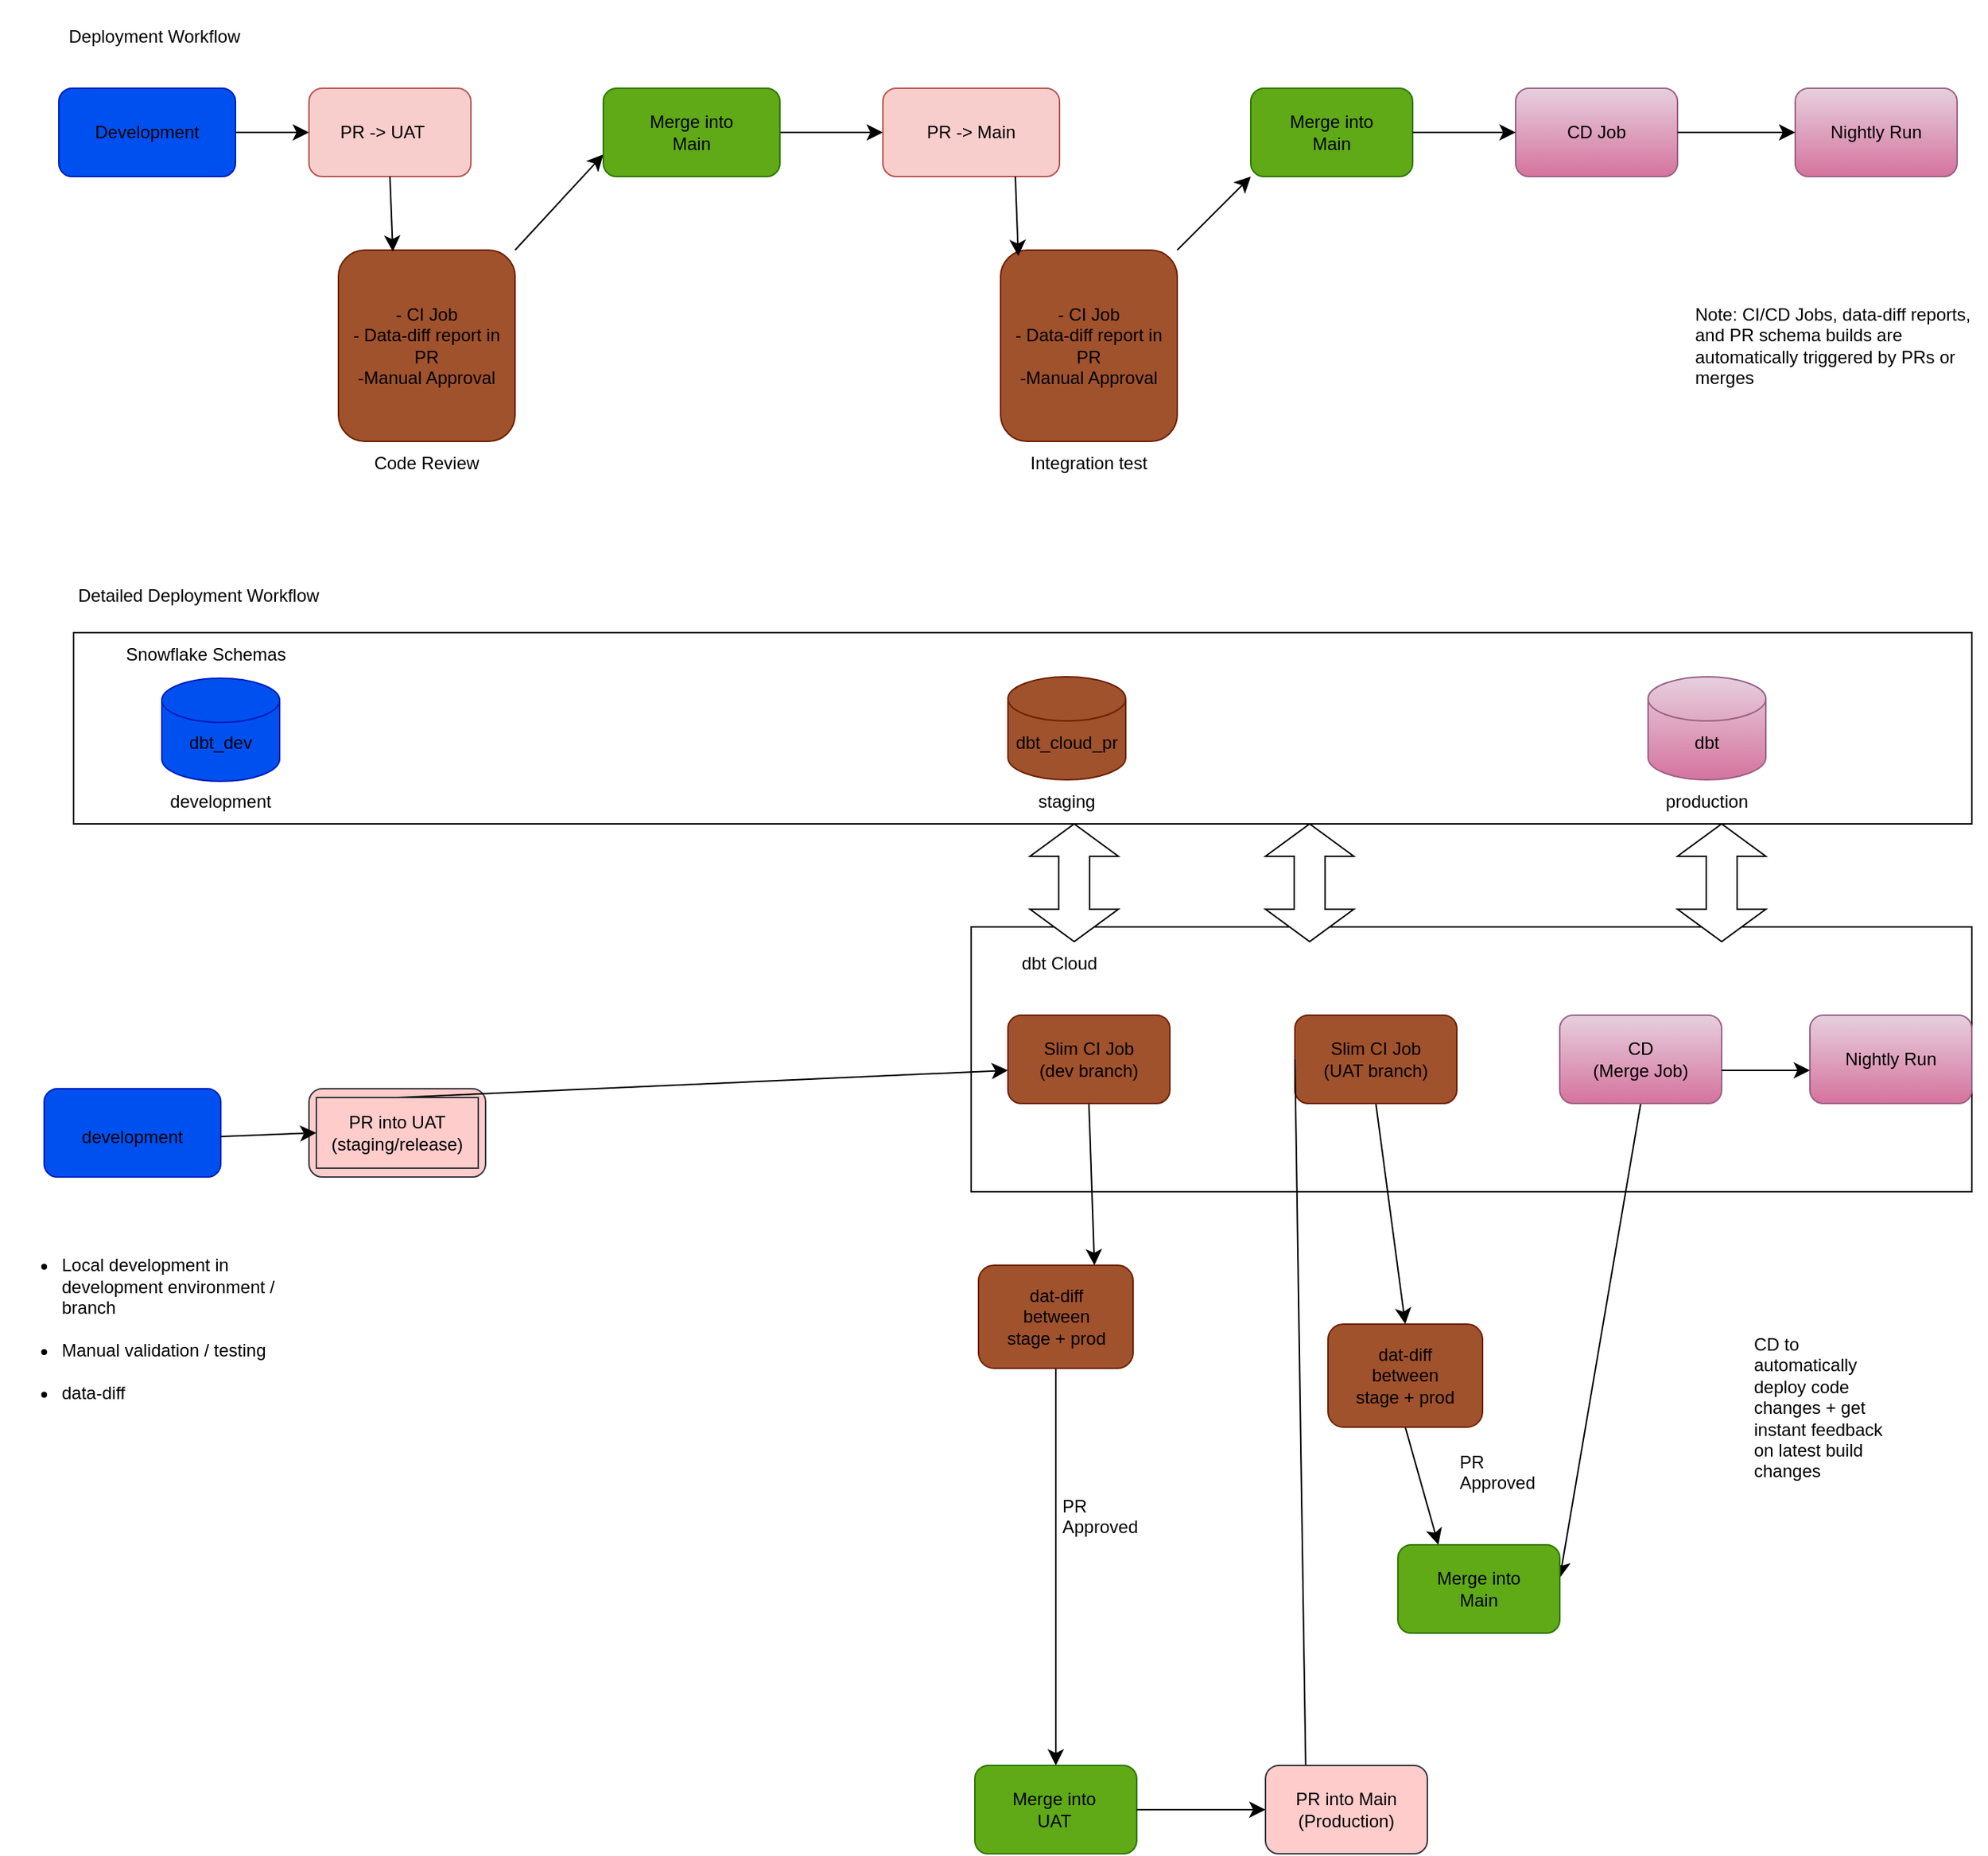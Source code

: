 <mxfile version="27.2.0">
  <diagram id="bAHGwM8SDz6ife-2x0PP" name="Page-2">
    <mxGraphModel dx="2416" dy="3060" grid="0" gridSize="10" guides="1" tooltips="1" connect="1" arrows="1" fold="1" page="0" pageScale="1" pageWidth="1169" pageHeight="827" background="none" math="0" shadow="0">
      <root>
        <mxCell id="0" />
        <mxCell id="1" parent="0" />
        <mxCell id="9yW6cP3k6XNtZJr0AF5J-2" value="Deployment Workflow" style="text;html=1;align=center;verticalAlign=middle;whiteSpace=wrap;rounded=0;" parent="1" vertex="1">
          <mxGeometry x="-680" y="-550" width="150" height="50" as="geometry" />
        </mxCell>
        <mxCell id="9yW6cP3k6XNtZJr0AF5J-25" style="edgeStyle=none;curved=1;rounded=0;orthogonalLoop=1;jettySize=auto;html=1;exitX=1;exitY=0.5;exitDx=0;exitDy=0;entryX=0;entryY=0.5;entryDx=0;entryDy=0;fontSize=12;startSize=8;endSize=8;" parent="1" source="9yW6cP3k6XNtZJr0AF5J-5" target="9yW6cP3k6XNtZJr0AF5J-8" edge="1">
          <mxGeometry relative="1" as="geometry" />
        </mxCell>
        <mxCell id="9yW6cP3k6XNtZJr0AF5J-5" value="" style="rounded=1;whiteSpace=wrap;html=1;fillColor=#0050ef;fontColor=#ffffff;strokeColor=#001DBC;" parent="1" vertex="1">
          <mxGeometry x="-670" y="-490" width="120" height="60" as="geometry" />
        </mxCell>
        <mxCell id="9yW6cP3k6XNtZJr0AF5J-6" value="Development" style="text;html=1;align=center;verticalAlign=middle;whiteSpace=wrap;rounded=0;" parent="1" vertex="1">
          <mxGeometry x="-640" y="-475" width="60" height="30" as="geometry" />
        </mxCell>
        <mxCell id="9yW6cP3k6XNtZJr0AF5J-8" value="" style="rounded=1;whiteSpace=wrap;html=1;fillColor=#f8cecc;strokeColor=#b85450;" parent="1" vertex="1">
          <mxGeometry x="-500" y="-490" width="110" height="60" as="geometry" />
        </mxCell>
        <mxCell id="9yW6cP3k6XNtZJr0AF5J-9" value="PR -&amp;gt; UAT" style="text;html=1;align=center;verticalAlign=middle;whiteSpace=wrap;rounded=0;" parent="1" vertex="1">
          <mxGeometry x="-480" y="-475" width="60" height="30" as="geometry" />
        </mxCell>
        <mxCell id="9yW6cP3k6XNtZJr0AF5J-27" style="edgeStyle=none;curved=1;rounded=0;orthogonalLoop=1;jettySize=auto;html=1;exitX=1;exitY=0;exitDx=0;exitDy=0;entryX=0;entryY=0.75;entryDx=0;entryDy=0;fontSize=12;startSize=8;endSize=8;" parent="1" source="9yW6cP3k6XNtZJr0AF5J-10" target="9yW6cP3k6XNtZJr0AF5J-13" edge="1">
          <mxGeometry relative="1" as="geometry" />
        </mxCell>
        <mxCell id="9yW6cP3k6XNtZJr0AF5J-10" value="" style="rounded=1;whiteSpace=wrap;html=1;fillColor=#a0522d;strokeColor=#6D1F00;fontColor=#ffffff;" parent="1" vertex="1">
          <mxGeometry x="-480" y="-380" width="120" height="130" as="geometry" />
        </mxCell>
        <mxCell id="9yW6cP3k6XNtZJr0AF5J-11" value="- CI Job&lt;div&gt;- Data-diff report in PR&lt;/div&gt;&lt;div&gt;-Manual Approval&lt;/div&gt;" style="text;html=1;align=center;verticalAlign=middle;whiteSpace=wrap;rounded=0;" parent="1" vertex="1">
          <mxGeometry x="-475" y="-330" width="110" height="30" as="geometry" />
        </mxCell>
        <mxCell id="9yW6cP3k6XNtZJr0AF5J-28" style="edgeStyle=none;curved=1;rounded=0;orthogonalLoop=1;jettySize=auto;html=1;exitX=1;exitY=0.5;exitDx=0;exitDy=0;entryX=0;entryY=0.5;entryDx=0;entryDy=0;fontSize=12;startSize=8;endSize=8;" parent="1" source="9yW6cP3k6XNtZJr0AF5J-13" target="9yW6cP3k6XNtZJr0AF5J-14" edge="1">
          <mxGeometry relative="1" as="geometry" />
        </mxCell>
        <mxCell id="9yW6cP3k6XNtZJr0AF5J-13" value="" style="rounded=1;whiteSpace=wrap;html=1;fillColor=#60a917;fontColor=#ffffff;strokeColor=#2D7600;" parent="1" vertex="1">
          <mxGeometry x="-300" y="-490" width="120" height="60" as="geometry" />
        </mxCell>
        <mxCell id="9yW6cP3k6XNtZJr0AF5J-14" value="" style="rounded=1;whiteSpace=wrap;html=1;fillColor=#f8cecc;strokeColor=#b85450;" parent="1" vertex="1">
          <mxGeometry x="-110" y="-490" width="120" height="60" as="geometry" />
        </mxCell>
        <mxCell id="9yW6cP3k6XNtZJr0AF5J-30" style="edgeStyle=none;curved=1;rounded=0;orthogonalLoop=1;jettySize=auto;html=1;exitX=1;exitY=0;exitDx=0;exitDy=0;entryX=0;entryY=1;entryDx=0;entryDy=0;fontSize=12;startSize=8;endSize=8;" parent="1" source="9yW6cP3k6XNtZJr0AF5J-15" target="9yW6cP3k6XNtZJr0AF5J-17" edge="1">
          <mxGeometry relative="1" as="geometry" />
        </mxCell>
        <mxCell id="9yW6cP3k6XNtZJr0AF5J-15" value="" style="rounded=1;whiteSpace=wrap;html=1;fillColor=#a0522d;fontColor=#ffffff;strokeColor=#6D1F00;" parent="1" vertex="1">
          <mxGeometry x="-30" y="-380" width="120" height="130" as="geometry" />
        </mxCell>
        <mxCell id="9yW6cP3k6XNtZJr0AF5J-16" value="- CI Job&lt;div&gt;- Data-diff report in PR&lt;/div&gt;&lt;div&gt;-Manual Approval&lt;/div&gt;" style="text;html=1;align=center;verticalAlign=middle;whiteSpace=wrap;rounded=0;" parent="1" vertex="1">
          <mxGeometry x="-25" y="-330" width="110" height="30" as="geometry" />
        </mxCell>
        <mxCell id="9yW6cP3k6XNtZJr0AF5J-17" value="" style="rounded=1;whiteSpace=wrap;html=1;fillColor=#60a917;strokeColor=#2D7600;fontColor=#ffffff;" parent="1" vertex="1">
          <mxGeometry x="140" y="-490" width="110" height="60" as="geometry" />
        </mxCell>
        <mxCell id="9yW6cP3k6XNtZJr0AF5J-18" value="" style="rounded=1;whiteSpace=wrap;html=1;fillColor=#e6d0de;strokeColor=#996185;gradientColor=#d5739d;" parent="1" vertex="1">
          <mxGeometry x="320" y="-490" width="110" height="60" as="geometry" />
        </mxCell>
        <mxCell id="9yW6cP3k6XNtZJr0AF5J-19" value="" style="rounded=1;whiteSpace=wrap;html=1;fillColor=#e6d0de;gradientColor=#d5739d;strokeColor=#996185;" parent="1" vertex="1">
          <mxGeometry x="510" y="-490" width="110" height="60" as="geometry" />
        </mxCell>
        <mxCell id="9yW6cP3k6XNtZJr0AF5J-20" value="Merge into&lt;div&gt;Main&lt;/div&gt;" style="text;html=1;align=center;verticalAlign=middle;whiteSpace=wrap;rounded=0;" parent="1" vertex="1">
          <mxGeometry x="-295" y="-475" width="110" height="30" as="geometry" />
        </mxCell>
        <mxCell id="9yW6cP3k6XNtZJr0AF5J-21" value="PR -&amp;gt; Main" style="text;html=1;align=center;verticalAlign=middle;whiteSpace=wrap;rounded=0;" parent="1" vertex="1">
          <mxGeometry x="-85" y="-475" width="70" height="30" as="geometry" />
        </mxCell>
        <mxCell id="9yW6cP3k6XNtZJr0AF5J-31" style="edgeStyle=none;curved=1;rounded=0;orthogonalLoop=1;jettySize=auto;html=1;exitX=1;exitY=0.5;exitDx=0;exitDy=0;entryX=0;entryY=0.5;entryDx=0;entryDy=0;fontSize=12;startSize=8;endSize=8;" parent="1" source="9yW6cP3k6XNtZJr0AF5J-22" target="9yW6cP3k6XNtZJr0AF5J-23" edge="1">
          <mxGeometry relative="1" as="geometry" />
        </mxCell>
        <mxCell id="9yW6cP3k6XNtZJr0AF5J-22" value="Merge into&lt;div&gt;Main&lt;/div&gt;" style="text;html=1;align=center;verticalAlign=middle;whiteSpace=wrap;rounded=0;" parent="1" vertex="1">
          <mxGeometry x="140" y="-475" width="110" height="30" as="geometry" />
        </mxCell>
        <mxCell id="9yW6cP3k6XNtZJr0AF5J-32" style="edgeStyle=none;curved=1;rounded=0;orthogonalLoop=1;jettySize=auto;html=1;exitX=1;exitY=0.5;exitDx=0;exitDy=0;entryX=0;entryY=0.5;entryDx=0;entryDy=0;fontSize=12;startSize=8;endSize=8;" parent="1" source="9yW6cP3k6XNtZJr0AF5J-23" target="9yW6cP3k6XNtZJr0AF5J-24" edge="1">
          <mxGeometry relative="1" as="geometry" />
        </mxCell>
        <mxCell id="9yW6cP3k6XNtZJr0AF5J-23" value="CD Job" style="text;html=1;align=center;verticalAlign=middle;whiteSpace=wrap;rounded=0;" parent="1" vertex="1">
          <mxGeometry x="320" y="-475" width="110" height="30" as="geometry" />
        </mxCell>
        <mxCell id="9yW6cP3k6XNtZJr0AF5J-24" value="Nightly Run" style="text;html=1;align=center;verticalAlign=middle;whiteSpace=wrap;rounded=0;" parent="1" vertex="1">
          <mxGeometry x="510" y="-475" width="110" height="30" as="geometry" />
        </mxCell>
        <mxCell id="9yW6cP3k6XNtZJr0AF5J-26" style="edgeStyle=none;curved=1;rounded=0;orthogonalLoop=1;jettySize=auto;html=1;exitX=0.5;exitY=1;exitDx=0;exitDy=0;entryX=0.308;entryY=0.008;entryDx=0;entryDy=0;entryPerimeter=0;fontSize=12;startSize=8;endSize=8;" parent="1" source="9yW6cP3k6XNtZJr0AF5J-8" target="9yW6cP3k6XNtZJr0AF5J-10" edge="1">
          <mxGeometry relative="1" as="geometry" />
        </mxCell>
        <mxCell id="9yW6cP3k6XNtZJr0AF5J-29" style="edgeStyle=none;curved=1;rounded=0;orthogonalLoop=1;jettySize=auto;html=1;exitX=0.75;exitY=1;exitDx=0;exitDy=0;entryX=0.1;entryY=0.031;entryDx=0;entryDy=0;entryPerimeter=0;fontSize=12;startSize=8;endSize=8;" parent="1" source="9yW6cP3k6XNtZJr0AF5J-14" target="9yW6cP3k6XNtZJr0AF5J-15" edge="1">
          <mxGeometry relative="1" as="geometry" />
        </mxCell>
        <mxCell id="9yW6cP3k6XNtZJr0AF5J-33" value="Code Review" style="text;html=1;align=center;verticalAlign=middle;whiteSpace=wrap;rounded=0;" parent="1" vertex="1">
          <mxGeometry x="-495" y="-260" width="150" height="50" as="geometry" />
        </mxCell>
        <mxCell id="9yW6cP3k6XNtZJr0AF5J-34" value="Integration test" style="text;html=1;align=center;verticalAlign=middle;whiteSpace=wrap;rounded=0;" parent="1" vertex="1">
          <mxGeometry x="-45" y="-260" width="150" height="50" as="geometry" />
        </mxCell>
        <mxCell id="9yW6cP3k6XNtZJr0AF5J-36" value="Detailed Deployment Workflow" style="text;html=1;align=center;verticalAlign=middle;whiteSpace=wrap;rounded=0;" parent="1" vertex="1">
          <mxGeometry x="-670" y="-170" width="190" height="50" as="geometry" />
        </mxCell>
        <mxCell id="9yW6cP3k6XNtZJr0AF5J-37" value="" style="rounded=0;whiteSpace=wrap;html=1;" parent="1" vertex="1">
          <mxGeometry x="-660" y="-120" width="1290" height="130" as="geometry" />
        </mxCell>
        <mxCell id="9yW6cP3k6XNtZJr0AF5J-40" value="Snowflake Schemas" style="text;html=1;align=center;verticalAlign=middle;whiteSpace=wrap;rounded=0;" parent="1" vertex="1">
          <mxGeometry x="-665" y="-130" width="190" height="50" as="geometry" />
        </mxCell>
        <mxCell id="9yW6cP3k6XNtZJr0AF5J-41" value="" style="shape=cylinder3;whiteSpace=wrap;html=1;boundedLbl=1;backgroundOutline=1;size=15;fillColor=#0050ef;fontColor=#ffffff;strokeColor=#001DBC;" parent="1" vertex="1">
          <mxGeometry x="-600" y="-89" width="80" height="70" as="geometry" />
        </mxCell>
        <mxCell id="9yW6cP3k6XNtZJr0AF5J-42" value="" style="shape=cylinder3;whiteSpace=wrap;html=1;boundedLbl=1;backgroundOutline=1;size=15;fillColor=#a0522d;fontColor=#ffffff;strokeColor=#6D1F00;" parent="1" vertex="1">
          <mxGeometry x="-25" y="-90" width="80" height="70" as="geometry" />
        </mxCell>
        <mxCell id="9yW6cP3k6XNtZJr0AF5J-43" value="" style="shape=cylinder3;whiteSpace=wrap;html=1;boundedLbl=1;backgroundOutline=1;size=15;fillColor=#e6d0de;gradientColor=#d5739d;strokeColor=#996185;" parent="1" vertex="1">
          <mxGeometry x="410" y="-90" width="80" height="70" as="geometry" />
        </mxCell>
        <mxCell id="9yW6cP3k6XNtZJr0AF5J-44" value="dbt Cloud" style="text;html=1;align=center;verticalAlign=middle;whiteSpace=wrap;rounded=0;" parent="1" vertex="1">
          <mxGeometry x="-40" y="90" width="120" height="60" as="geometry" />
        </mxCell>
        <mxCell id="9yW6cP3k6XNtZJr0AF5J-45" value="dbt_dev" style="text;html=1;align=center;verticalAlign=middle;whiteSpace=wrap;rounded=0;" parent="1" vertex="1">
          <mxGeometry x="-590" y="-60" width="60" height="30" as="geometry" />
        </mxCell>
        <mxCell id="9yW6cP3k6XNtZJr0AF5J-46" value="dbt" style="text;html=1;align=center;verticalAlign=middle;whiteSpace=wrap;rounded=0;" parent="1" vertex="1">
          <mxGeometry x="420" y="-60" width="60" height="30" as="geometry" />
        </mxCell>
        <mxCell id="9yW6cP3k6XNtZJr0AF5J-47" value="dbt_cloud_pr" style="text;html=1;align=center;verticalAlign=middle;whiteSpace=wrap;rounded=0;" parent="1" vertex="1">
          <mxGeometry x="-15" y="-60" width="60" height="30" as="geometry" />
        </mxCell>
        <mxCell id="9yW6cP3k6XNtZJr0AF5J-48" value="staging" style="text;html=1;align=center;verticalAlign=middle;whiteSpace=wrap;rounded=0;" parent="1" vertex="1">
          <mxGeometry x="-15" y="-20" width="60" height="30" as="geometry" />
        </mxCell>
        <mxCell id="9yW6cP3k6XNtZJr0AF5J-49" value="development" style="text;html=1;align=center;verticalAlign=middle;whiteSpace=wrap;rounded=0;" parent="1" vertex="1">
          <mxGeometry x="-590" y="-20" width="60" height="30" as="geometry" />
        </mxCell>
        <mxCell id="9yW6cP3k6XNtZJr0AF5J-50" value="production" style="text;html=1;align=center;verticalAlign=middle;whiteSpace=wrap;rounded=0;" parent="1" vertex="1">
          <mxGeometry x="420" y="-20" width="60" height="30" as="geometry" />
        </mxCell>
        <mxCell id="9yW6cP3k6XNtZJr0AF5J-51" value="" style="rounded=0;whiteSpace=wrap;html=1;" parent="1" vertex="1">
          <mxGeometry x="-50" y="80" width="680" height="180" as="geometry" />
        </mxCell>
        <mxCell id="9yW6cP3k6XNtZJr0AF5J-53" value="dbt Cloud" style="text;html=1;align=center;verticalAlign=middle;whiteSpace=wrap;rounded=0;" parent="1" vertex="1">
          <mxGeometry x="-65" y="80" width="150" height="50" as="geometry" />
        </mxCell>
        <mxCell id="9yW6cP3k6XNtZJr0AF5J-84" style="edgeStyle=none;curved=1;rounded=0;orthogonalLoop=1;jettySize=auto;html=1;exitX=0.5;exitY=1;exitDx=0;exitDy=0;entryX=0.75;entryY=0;entryDx=0;entryDy=0;fontSize=12;startSize=8;endSize=8;" parent="1" source="9yW6cP3k6XNtZJr0AF5J-54" target="9yW6cP3k6XNtZJr0AF5J-70" edge="1">
          <mxGeometry relative="1" as="geometry" />
        </mxCell>
        <mxCell id="9yW6cP3k6XNtZJr0AF5J-54" value="" style="rounded=1;whiteSpace=wrap;html=1;fillColor=#a0522d;fontColor=#ffffff;strokeColor=#6D1F00;" parent="1" vertex="1">
          <mxGeometry x="-25" y="140" width="110" height="60" as="geometry" />
        </mxCell>
        <mxCell id="9yW6cP3k6XNtZJr0AF5J-85" style="edgeStyle=none;curved=1;rounded=0;orthogonalLoop=1;jettySize=auto;html=1;exitX=0.5;exitY=1;exitDx=0;exitDy=0;entryX=0.5;entryY=0;entryDx=0;entryDy=0;fontSize=12;startSize=8;endSize=8;" parent="1" source="9yW6cP3k6XNtZJr0AF5J-55" target="9yW6cP3k6XNtZJr0AF5J-72" edge="1">
          <mxGeometry relative="1" as="geometry" />
        </mxCell>
        <mxCell id="9yW6cP3k6XNtZJr0AF5J-55" value="" style="rounded=1;whiteSpace=wrap;html=1;fillColor=#a0522d;fontColor=#ffffff;strokeColor=#6D1F00;" parent="1" vertex="1">
          <mxGeometry x="170" y="140" width="110" height="60" as="geometry" />
        </mxCell>
        <mxCell id="9yW6cP3k6XNtZJr0AF5J-90" style="edgeStyle=none;curved=1;rounded=0;orthogonalLoop=1;jettySize=auto;html=1;exitX=0.5;exitY=1;exitDx=0;exitDy=0;entryX=1;entryY=0.25;entryDx=0;entryDy=0;fontSize=12;startSize=8;endSize=8;" parent="1" source="9yW6cP3k6XNtZJr0AF5J-56" target="9yW6cP3k6XNtZJr0AF5J-75" edge="1">
          <mxGeometry relative="1" as="geometry" />
        </mxCell>
        <mxCell id="9yW6cP3k6XNtZJr0AF5J-56" value="" style="rounded=1;whiteSpace=wrap;html=1;fontStyle=1;fillColor=#e6d0de;gradientColor=#d5739d;strokeColor=#996185;" parent="1" vertex="1">
          <mxGeometry x="350" y="140" width="110" height="60" as="geometry" />
        </mxCell>
        <mxCell id="9yW6cP3k6XNtZJr0AF5J-57" value="" style="rounded=1;whiteSpace=wrap;html=1;fillColor=#e6d0de;gradientColor=#d5739d;strokeColor=#996185;" parent="1" vertex="1">
          <mxGeometry x="520" y="140" width="110" height="60" as="geometry" />
        </mxCell>
        <mxCell id="9yW6cP3k6XNtZJr0AF5J-58" value="Slim CI Job&lt;div&gt;(dev branch)&lt;/div&gt;" style="text;html=1;align=center;verticalAlign=middle;whiteSpace=wrap;rounded=0;" parent="1" vertex="1">
          <mxGeometry x="-25" y="155" width="110" height="30" as="geometry" />
        </mxCell>
        <mxCell id="9yW6cP3k6XNtZJr0AF5J-62" style="edgeStyle=none;curved=1;rounded=0;orthogonalLoop=1;jettySize=auto;html=1;entryX=1;entryY=0.5;entryDx=0;entryDy=0;fontSize=12;startSize=8;endSize=8;" parent="1" source="9yW6cP3k6XNtZJr0AF5J-58" target="9yW6cP3k6XNtZJr0AF5J-58" edge="1">
          <mxGeometry relative="1" as="geometry" />
        </mxCell>
        <mxCell id="9yW6cP3k6XNtZJr0AF5J-87" style="edgeStyle=none;curved=1;rounded=0;orthogonalLoop=1;jettySize=auto;html=1;exitX=0;exitY=0.5;exitDx=0;exitDy=0;entryX=0.25;entryY=0;entryDx=0;entryDy=0;fontSize=12;startSize=8;endSize=8;" parent="1" source="9yW6cP3k6XNtZJr0AF5J-63" target="9yW6cP3k6XNtZJr0AF5J-79" edge="1">
          <mxGeometry relative="1" as="geometry" />
        </mxCell>
        <mxCell id="9yW6cP3k6XNtZJr0AF5J-63" value="Slim CI Job&lt;div&gt;(UAT branch)&lt;/div&gt;" style="text;html=1;align=center;verticalAlign=middle;whiteSpace=wrap;rounded=0;" parent="1" vertex="1">
          <mxGeometry x="170" y="155" width="110" height="30" as="geometry" />
        </mxCell>
        <mxCell id="9yW6cP3k6XNtZJr0AF5J-89" style="edgeStyle=none;curved=1;rounded=0;orthogonalLoop=1;jettySize=auto;html=1;exitX=1;exitY=0.75;exitDx=0;exitDy=0;entryX=0;entryY=0.75;entryDx=0;entryDy=0;fontSize=12;startSize=8;endSize=8;" parent="1" source="9yW6cP3k6XNtZJr0AF5J-64" target="9yW6cP3k6XNtZJr0AF5J-65" edge="1">
          <mxGeometry relative="1" as="geometry" />
        </mxCell>
        <mxCell id="9yW6cP3k6XNtZJr0AF5J-64" value="CD&lt;div&gt;(Merge Job)&lt;/div&gt;" style="text;html=1;align=center;verticalAlign=middle;whiteSpace=wrap;rounded=0;" parent="1" vertex="1">
          <mxGeometry x="350" y="155" width="110" height="30" as="geometry" />
        </mxCell>
        <mxCell id="9yW6cP3k6XNtZJr0AF5J-65" value="Nightly Run" style="text;html=1;align=center;verticalAlign=middle;whiteSpace=wrap;rounded=0;" parent="1" vertex="1">
          <mxGeometry x="520" y="155" width="110" height="30" as="geometry" />
        </mxCell>
        <mxCell id="9yW6cP3k6XNtZJr0AF5J-66" value="" style="rounded=1;whiteSpace=wrap;html=1;fillColor=#0050ef;fontColor=#ffffff;strokeColor=#001DBC;" parent="1" vertex="1">
          <mxGeometry x="-680" y="190" width="120" height="60" as="geometry" />
        </mxCell>
        <mxCell id="9yW6cP3k6XNtZJr0AF5J-67" value="" style="rounded=1;whiteSpace=wrap;html=1;fillColor=#ffcccc;strokeColor=#36393d;" parent="1" vertex="1">
          <mxGeometry x="-500" y="190" width="120" height="60" as="geometry" />
        </mxCell>
        <mxCell id="9yW6cP3k6XNtZJr0AF5J-81" style="edgeStyle=none;curved=1;rounded=0;orthogonalLoop=1;jettySize=auto;html=1;exitX=1;exitY=0.5;exitDx=0;exitDy=0;entryX=0;entryY=0.5;entryDx=0;entryDy=0;fontSize=12;startSize=8;endSize=8;" parent="1" source="9yW6cP3k6XNtZJr0AF5J-68" target="9yW6cP3k6XNtZJr0AF5J-69" edge="1">
          <mxGeometry relative="1" as="geometry" />
        </mxCell>
        <mxCell id="9yW6cP3k6XNtZJr0AF5J-68" value="development" style="text;html=1;align=center;verticalAlign=middle;whiteSpace=wrap;rounded=0;" parent="1" vertex="1">
          <mxGeometry x="-680" y="205" width="120" height="35" as="geometry" />
        </mxCell>
        <mxCell id="9yW6cP3k6XNtZJr0AF5J-100" style="edgeStyle=none;curved=1;rounded=0;orthogonalLoop=1;jettySize=auto;html=1;exitX=0.5;exitY=0;exitDx=0;exitDy=0;entryX=0;entryY=0.75;entryDx=0;entryDy=0;fontSize=12;startSize=8;endSize=8;" parent="1" source="9yW6cP3k6XNtZJr0AF5J-69" target="9yW6cP3k6XNtZJr0AF5J-58" edge="1">
          <mxGeometry relative="1" as="geometry" />
        </mxCell>
        <mxCell id="9yW6cP3k6XNtZJr0AF5J-69" value="PR into UAT&lt;div&gt;(staging/release)&lt;/div&gt;" style="text;html=1;align=center;verticalAlign=middle;whiteSpace=wrap;rounded=0;fillColor=#ffcccc;strokeColor=#36393d;" parent="1" vertex="1">
          <mxGeometry x="-495" y="196" width="110" height="48" as="geometry" />
        </mxCell>
        <mxCell id="9yW6cP3k6XNtZJr0AF5J-88" style="edgeStyle=none;curved=1;rounded=0;orthogonalLoop=1;jettySize=auto;html=1;exitX=0.5;exitY=1;exitDx=0;exitDy=0;entryX=0.5;entryY=0;entryDx=0;entryDy=0;fontSize=12;startSize=8;endSize=8;" parent="1" source="9yW6cP3k6XNtZJr0AF5J-70" target="9yW6cP3k6XNtZJr0AF5J-76" edge="1">
          <mxGeometry relative="1" as="geometry" />
        </mxCell>
        <mxCell id="9yW6cP3k6XNtZJr0AF5J-70" value="" style="rounded=1;whiteSpace=wrap;html=1;fillColor=#a0522d;fontColor=#ffffff;strokeColor=#6D1F00;" parent="1" vertex="1">
          <mxGeometry x="-45" y="310" width="105" height="70" as="geometry" />
        </mxCell>
        <mxCell id="9yW6cP3k6XNtZJr0AF5J-71" value="dat-diff&lt;div&gt;between&lt;/div&gt;&lt;div&gt;stage + prod&lt;/div&gt;" style="text;html=1;align=center;verticalAlign=middle;whiteSpace=wrap;rounded=0;" parent="1" vertex="1">
          <mxGeometry x="-47.5" y="330" width="110" height="30" as="geometry" />
        </mxCell>
        <mxCell id="9yW6cP3k6XNtZJr0AF5J-86" style="edgeStyle=none;curved=1;rounded=0;orthogonalLoop=1;jettySize=auto;html=1;exitX=0.5;exitY=1;exitDx=0;exitDy=0;entryX=0.25;entryY=0;entryDx=0;entryDy=0;fontSize=12;startSize=8;endSize=8;" parent="1" source="9yW6cP3k6XNtZJr0AF5J-72" target="9yW6cP3k6XNtZJr0AF5J-74" edge="1">
          <mxGeometry relative="1" as="geometry" />
        </mxCell>
        <mxCell id="9yW6cP3k6XNtZJr0AF5J-72" value="" style="rounded=1;whiteSpace=wrap;html=1;fillColor=#a0522d;fontColor=#ffffff;strokeColor=#6D1F00;" parent="1" vertex="1">
          <mxGeometry x="192.5" y="350" width="105" height="70" as="geometry" />
        </mxCell>
        <mxCell id="9yW6cP3k6XNtZJr0AF5J-73" value="dat-diff&lt;div&gt;between&lt;/div&gt;&lt;div&gt;stage + prod&lt;/div&gt;" style="text;html=1;align=center;verticalAlign=middle;whiteSpace=wrap;rounded=0;" parent="1" vertex="1">
          <mxGeometry x="190" y="370" width="110" height="30" as="geometry" />
        </mxCell>
        <mxCell id="9yW6cP3k6XNtZJr0AF5J-74" value="" style="rounded=1;whiteSpace=wrap;html=1;fillColor=#60a917;fontColor=#ffffff;strokeColor=#2D7600;" parent="1" vertex="1">
          <mxGeometry x="240" y="500" width="110" height="60" as="geometry" />
        </mxCell>
        <mxCell id="9yW6cP3k6XNtZJr0AF5J-75" value="Merge into&lt;div&gt;Main&lt;/div&gt;" style="text;html=1;align=center;verticalAlign=middle;whiteSpace=wrap;rounded=0;" parent="1" vertex="1">
          <mxGeometry x="240" y="515" width="110" height="30" as="geometry" />
        </mxCell>
        <mxCell id="9yW6cP3k6XNtZJr0AF5J-76" value="" style="rounded=1;whiteSpace=wrap;html=1;fillColor=#60a917;fontColor=#ffffff;strokeColor=#2D7600;" parent="1" vertex="1">
          <mxGeometry x="-47.5" y="650" width="110" height="60" as="geometry" />
        </mxCell>
        <mxCell id="9yW6cP3k6XNtZJr0AF5J-101" style="edgeStyle=none;curved=1;rounded=0;orthogonalLoop=1;jettySize=auto;html=1;exitX=1;exitY=0.5;exitDx=0;exitDy=0;entryX=0;entryY=0.5;entryDx=0;entryDy=0;fontSize=12;startSize=8;endSize=8;" parent="1" source="9yW6cP3k6XNtZJr0AF5J-77" target="9yW6cP3k6XNtZJr0AF5J-79" edge="1">
          <mxGeometry relative="1" as="geometry" />
        </mxCell>
        <mxCell id="9yW6cP3k6XNtZJr0AF5J-77" value="Merge into&lt;div&gt;UAT&lt;/div&gt;" style="text;html=1;align=center;verticalAlign=middle;whiteSpace=wrap;rounded=0;" parent="1" vertex="1">
          <mxGeometry x="-50" y="665" width="112.5" height="30" as="geometry" />
        </mxCell>
        <mxCell id="9yW6cP3k6XNtZJr0AF5J-78" value="" style="rounded=1;whiteSpace=wrap;html=1;fillColor=#ffcccc;strokeColor=#36393d;" parent="1" vertex="1">
          <mxGeometry x="150" y="650" width="110" height="60" as="geometry" />
        </mxCell>
        <mxCell id="9yW6cP3k6XNtZJr0AF5J-79" value="PR into Main&lt;div&gt;(Production)&lt;/div&gt;" style="text;html=1;align=center;verticalAlign=middle;whiteSpace=wrap;rounded=0;" parent="1" vertex="1">
          <mxGeometry x="150" y="662.5" width="110" height="35" as="geometry" />
        </mxCell>
        <mxCell id="9yW6cP3k6XNtZJr0AF5J-92" value="" style="html=1;shadow=0;dashed=0;align=center;verticalAlign=middle;shape=mxgraph.arrows2.twoWayArrow;dy=0.65;dx=22;direction=south;" parent="1" vertex="1">
          <mxGeometry x="-10" y="10" width="60" height="80" as="geometry" />
        </mxCell>
        <mxCell id="9yW6cP3k6XNtZJr0AF5J-95" value="" style="html=1;shadow=0;dashed=0;align=center;verticalAlign=middle;shape=mxgraph.arrows2.twoWayArrow;dy=0.65;dx=22;direction=south;" parent="1" vertex="1">
          <mxGeometry x="150" y="10" width="60" height="80" as="geometry" />
        </mxCell>
        <mxCell id="9yW6cP3k6XNtZJr0AF5J-96" value="" style="html=1;shadow=0;dashed=0;align=center;verticalAlign=middle;shape=mxgraph.arrows2.twoWayArrow;dy=0.65;dx=22;direction=south;" parent="1" vertex="1">
          <mxGeometry x="430" y="10" width="60" height="80" as="geometry" />
        </mxCell>
        <mxCell id="9yW6cP3k6XNtZJr0AF5J-102" value="&lt;ul class=&quot;ul1&quot;&gt;&#xa;&lt;li class=&quot;li1&quot;&gt;﻿﻿Local development in development environment / branch&lt;/li&gt;&#xa;&lt;li class=&quot;li1&quot;&gt;﻿﻿Manual validation / testing&lt;/li&gt;&#xa;&lt;li class=&quot;li1&quot;&gt;﻿﻿data-diff&lt;/li&gt;&#xa;&lt;/ul&gt;" style="text;whiteSpace=wrap;html=1;" parent="1" vertex="1">
          <mxGeometry x="-710" y="270" width="200" height="150" as="geometry" />
        </mxCell>
        <mxCell id="9yW6cP3k6XNtZJr0AF5J-103" value="PR&#xa;Approved" style="text;whiteSpace=wrap;html=1;" parent="1" vertex="1">
          <mxGeometry x="10" y="460" width="80" height="50" as="geometry" />
        </mxCell>
        <mxCell id="9yW6cP3k6XNtZJr0AF5J-104" value="PR&#xa;Approved" style="text;whiteSpace=wrap;html=1;" parent="1" vertex="1">
          <mxGeometry x="280" y="430" width="80" height="50" as="geometry" />
        </mxCell>
        <mxCell id="9yW6cP3k6XNtZJr0AF5J-105" value="CD to&#xa;automatically deploy code changes + get instant feedback on latest build changes" style="text;whiteSpace=wrap;html=1;" parent="1" vertex="1">
          <mxGeometry x="480" y="350" width="100" height="50" as="geometry" />
        </mxCell>
        <mxCell id="9yW6cP3k6XNtZJr0AF5J-106" value="Note: CI/CD Jobs, data-diff reports, and PR schema builds are automatically triggered by PRs or&amp;nbsp;&lt;div&gt;merges&lt;/div&gt;" style="text;whiteSpace=wrap;html=1;" parent="1" vertex="1">
          <mxGeometry x="440" y="-350" width="200" height="100" as="geometry" />
        </mxCell>
      </root>
    </mxGraphModel>
  </diagram>
</mxfile>
